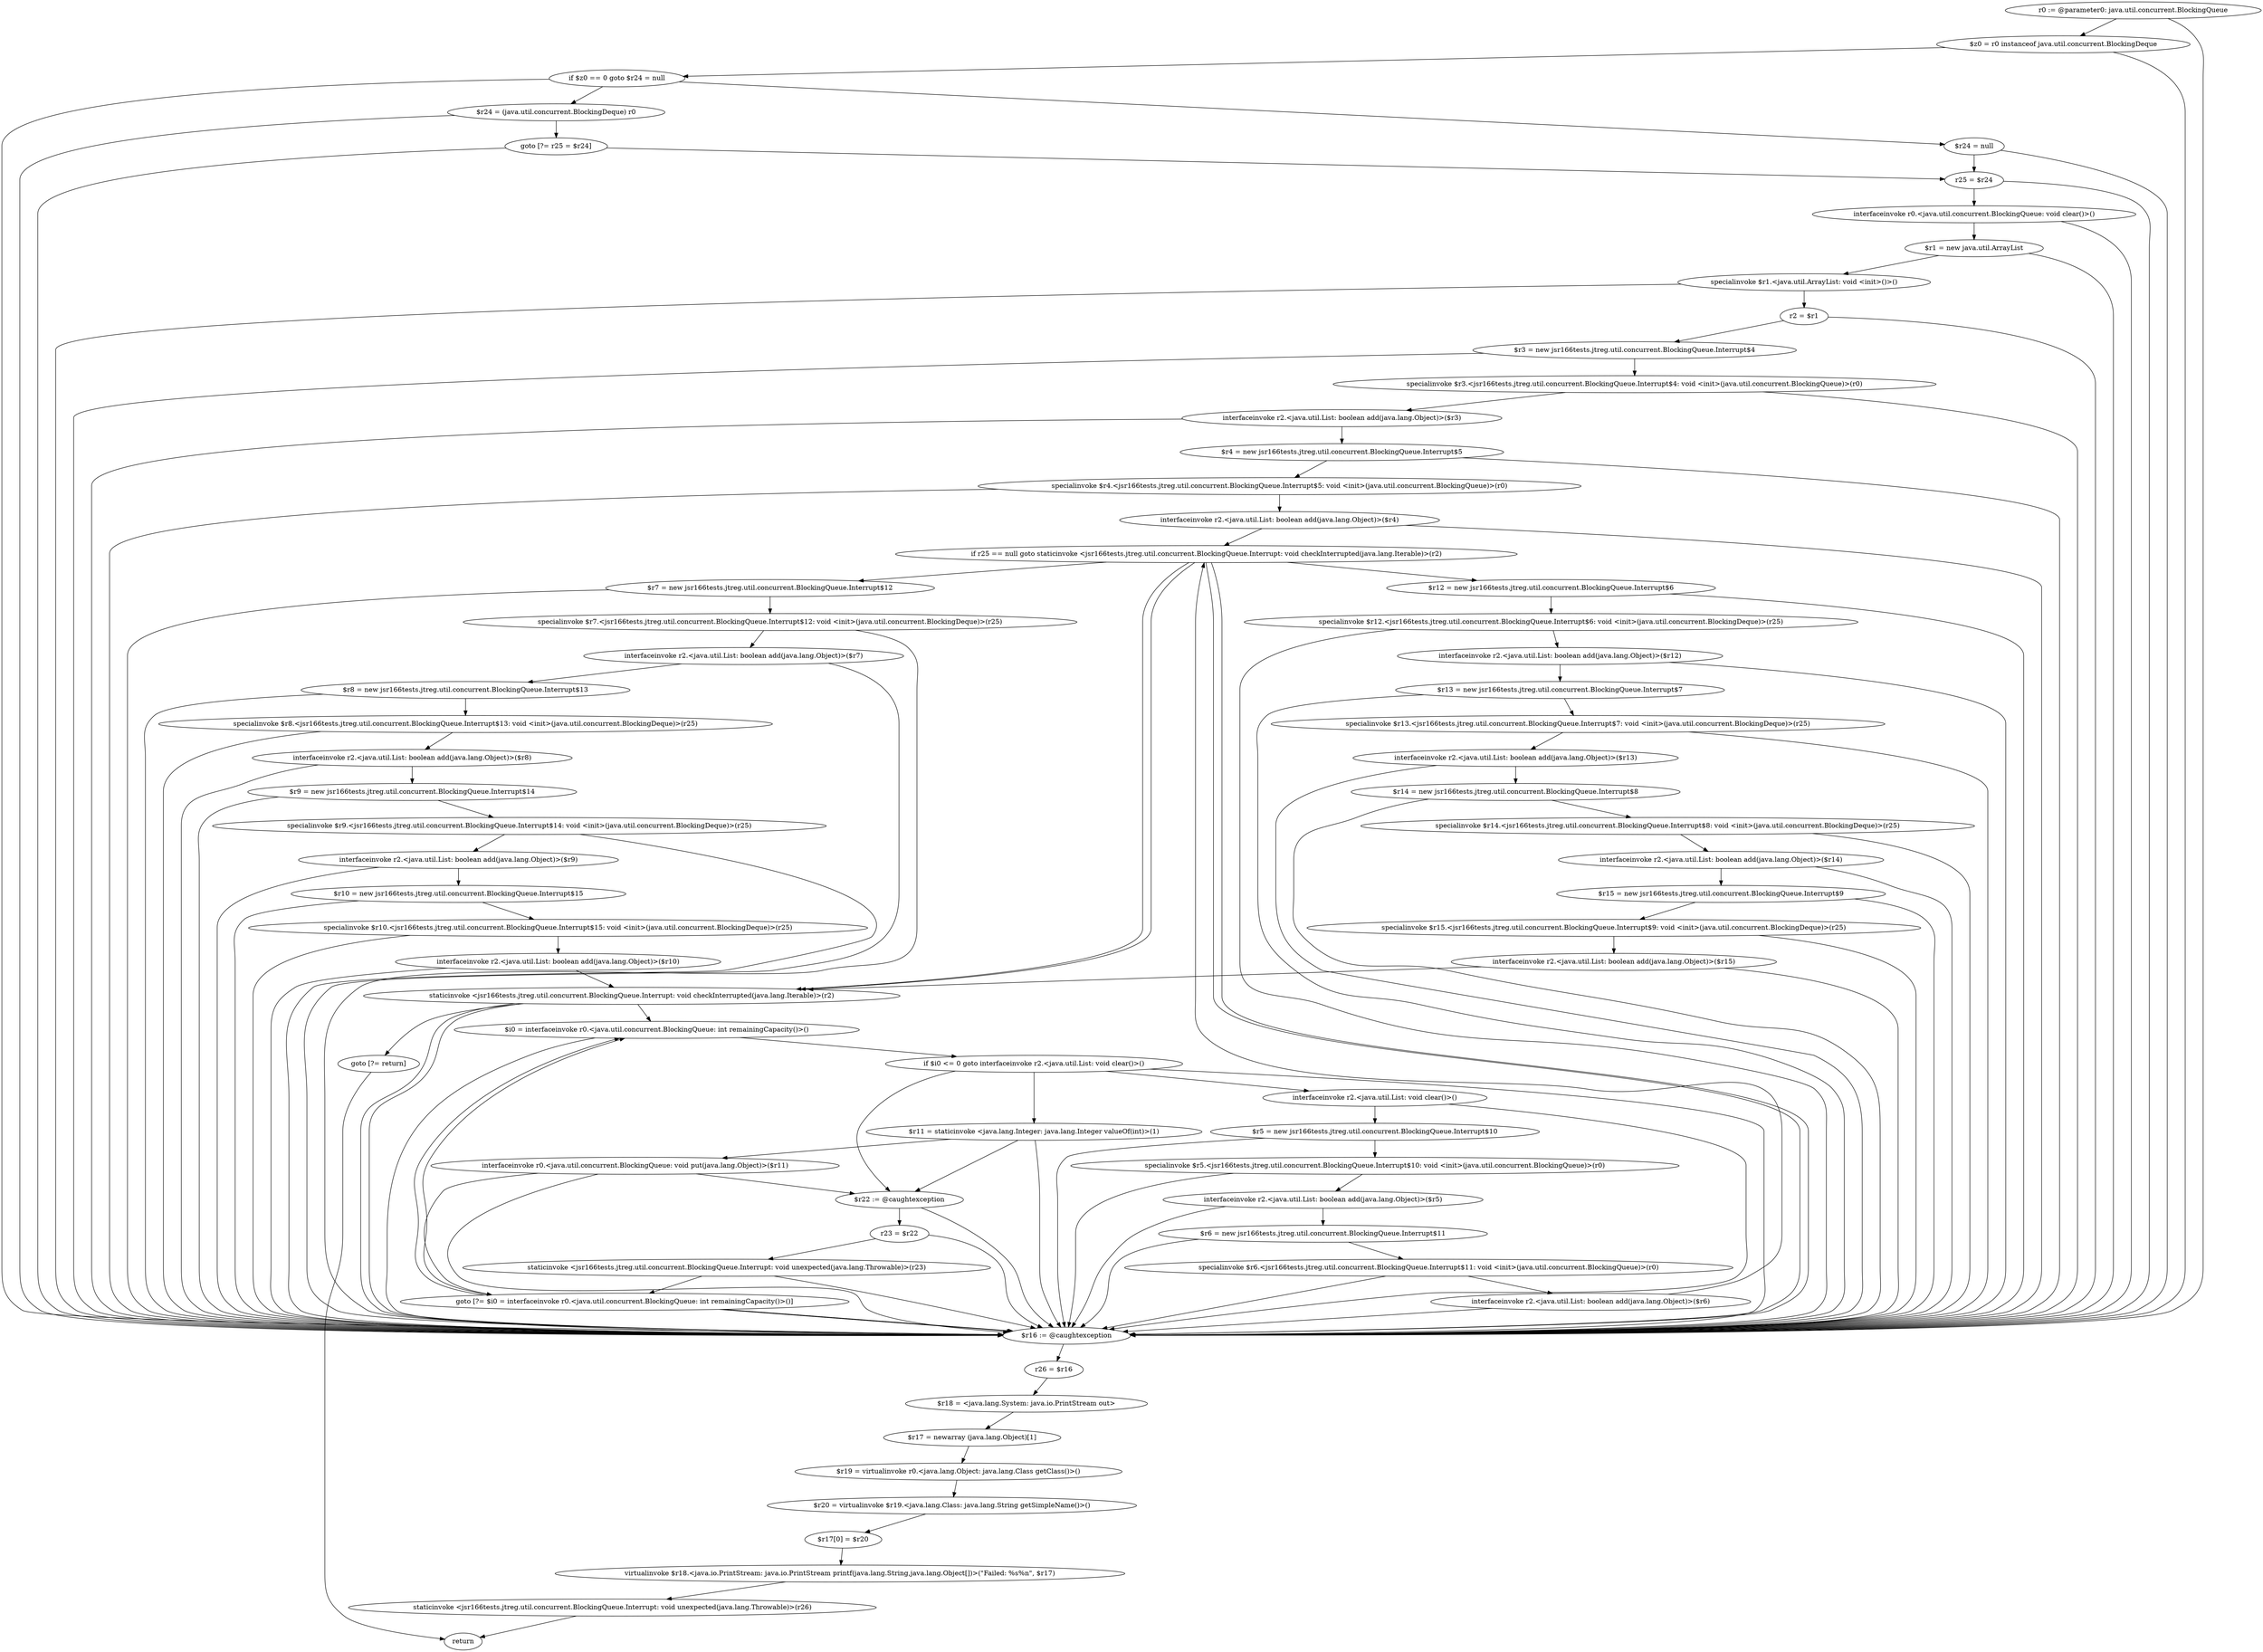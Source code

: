digraph "unitGraph" {
    "r0 := @parameter0: java.util.concurrent.BlockingQueue"
    "$z0 = r0 instanceof java.util.concurrent.BlockingDeque"
    "if $z0 == 0 goto $r24 = null"
    "$r24 = (java.util.concurrent.BlockingDeque) r0"
    "goto [?= r25 = $r24]"
    "$r24 = null"
    "r25 = $r24"
    "interfaceinvoke r0.<java.util.concurrent.BlockingQueue: void clear()>()"
    "$r1 = new java.util.ArrayList"
    "specialinvoke $r1.<java.util.ArrayList: void <init>()>()"
    "r2 = $r1"
    "$r3 = new jsr166tests.jtreg.util.concurrent.BlockingQueue.Interrupt$4"
    "specialinvoke $r3.<jsr166tests.jtreg.util.concurrent.BlockingQueue.Interrupt$4: void <init>(java.util.concurrent.BlockingQueue)>(r0)"
    "interfaceinvoke r2.<java.util.List: boolean add(java.lang.Object)>($r3)"
    "$r4 = new jsr166tests.jtreg.util.concurrent.BlockingQueue.Interrupt$5"
    "specialinvoke $r4.<jsr166tests.jtreg.util.concurrent.BlockingQueue.Interrupt$5: void <init>(java.util.concurrent.BlockingQueue)>(r0)"
    "interfaceinvoke r2.<java.util.List: boolean add(java.lang.Object)>($r4)"
    "if r25 == null goto staticinvoke <jsr166tests.jtreg.util.concurrent.BlockingQueue.Interrupt: void checkInterrupted(java.lang.Iterable)>(r2)"
    "$r12 = new jsr166tests.jtreg.util.concurrent.BlockingQueue.Interrupt$6"
    "specialinvoke $r12.<jsr166tests.jtreg.util.concurrent.BlockingQueue.Interrupt$6: void <init>(java.util.concurrent.BlockingDeque)>(r25)"
    "interfaceinvoke r2.<java.util.List: boolean add(java.lang.Object)>($r12)"
    "$r13 = new jsr166tests.jtreg.util.concurrent.BlockingQueue.Interrupt$7"
    "specialinvoke $r13.<jsr166tests.jtreg.util.concurrent.BlockingQueue.Interrupt$7: void <init>(java.util.concurrent.BlockingDeque)>(r25)"
    "interfaceinvoke r2.<java.util.List: boolean add(java.lang.Object)>($r13)"
    "$r14 = new jsr166tests.jtreg.util.concurrent.BlockingQueue.Interrupt$8"
    "specialinvoke $r14.<jsr166tests.jtreg.util.concurrent.BlockingQueue.Interrupt$8: void <init>(java.util.concurrent.BlockingDeque)>(r25)"
    "interfaceinvoke r2.<java.util.List: boolean add(java.lang.Object)>($r14)"
    "$r15 = new jsr166tests.jtreg.util.concurrent.BlockingQueue.Interrupt$9"
    "specialinvoke $r15.<jsr166tests.jtreg.util.concurrent.BlockingQueue.Interrupt$9: void <init>(java.util.concurrent.BlockingDeque)>(r25)"
    "interfaceinvoke r2.<java.util.List: boolean add(java.lang.Object)>($r15)"
    "staticinvoke <jsr166tests.jtreg.util.concurrent.BlockingQueue.Interrupt: void checkInterrupted(java.lang.Iterable)>(r2)"
    "$i0 = interfaceinvoke r0.<java.util.concurrent.BlockingQueue: int remainingCapacity()>()"
    "if $i0 <= 0 goto interfaceinvoke r2.<java.util.List: void clear()>()"
    "$r11 = staticinvoke <java.lang.Integer: java.lang.Integer valueOf(int)>(1)"
    "interfaceinvoke r0.<java.util.concurrent.BlockingQueue: void put(java.lang.Object)>($r11)"
    "goto [?= $i0 = interfaceinvoke r0.<java.util.concurrent.BlockingQueue: int remainingCapacity()>()]"
    "$r22 := @caughtexception"
    "r23 = $r22"
    "staticinvoke <jsr166tests.jtreg.util.concurrent.BlockingQueue.Interrupt: void unexpected(java.lang.Throwable)>(r23)"
    "interfaceinvoke r2.<java.util.List: void clear()>()"
    "$r5 = new jsr166tests.jtreg.util.concurrent.BlockingQueue.Interrupt$10"
    "specialinvoke $r5.<jsr166tests.jtreg.util.concurrent.BlockingQueue.Interrupt$10: void <init>(java.util.concurrent.BlockingQueue)>(r0)"
    "interfaceinvoke r2.<java.util.List: boolean add(java.lang.Object)>($r5)"
    "$r6 = new jsr166tests.jtreg.util.concurrent.BlockingQueue.Interrupt$11"
    "specialinvoke $r6.<jsr166tests.jtreg.util.concurrent.BlockingQueue.Interrupt$11: void <init>(java.util.concurrent.BlockingQueue)>(r0)"
    "interfaceinvoke r2.<java.util.List: boolean add(java.lang.Object)>($r6)"
    "$r7 = new jsr166tests.jtreg.util.concurrent.BlockingQueue.Interrupt$12"
    "specialinvoke $r7.<jsr166tests.jtreg.util.concurrent.BlockingQueue.Interrupt$12: void <init>(java.util.concurrent.BlockingDeque)>(r25)"
    "interfaceinvoke r2.<java.util.List: boolean add(java.lang.Object)>($r7)"
    "$r8 = new jsr166tests.jtreg.util.concurrent.BlockingQueue.Interrupt$13"
    "specialinvoke $r8.<jsr166tests.jtreg.util.concurrent.BlockingQueue.Interrupt$13: void <init>(java.util.concurrent.BlockingDeque)>(r25)"
    "interfaceinvoke r2.<java.util.List: boolean add(java.lang.Object)>($r8)"
    "$r9 = new jsr166tests.jtreg.util.concurrent.BlockingQueue.Interrupt$14"
    "specialinvoke $r9.<jsr166tests.jtreg.util.concurrent.BlockingQueue.Interrupt$14: void <init>(java.util.concurrent.BlockingDeque)>(r25)"
    "interfaceinvoke r2.<java.util.List: boolean add(java.lang.Object)>($r9)"
    "$r10 = new jsr166tests.jtreg.util.concurrent.BlockingQueue.Interrupt$15"
    "specialinvoke $r10.<jsr166tests.jtreg.util.concurrent.BlockingQueue.Interrupt$15: void <init>(java.util.concurrent.BlockingDeque)>(r25)"
    "interfaceinvoke r2.<java.util.List: boolean add(java.lang.Object)>($r10)"
    "goto [?= return]"
    "$r16 := @caughtexception"
    "r26 = $r16"
    "$r18 = <java.lang.System: java.io.PrintStream out>"
    "$r17 = newarray (java.lang.Object)[1]"
    "$r19 = virtualinvoke r0.<java.lang.Object: java.lang.Class getClass()>()"
    "$r20 = virtualinvoke $r19.<java.lang.Class: java.lang.String getSimpleName()>()"
    "$r17[0] = $r20"
    "virtualinvoke $r18.<java.io.PrintStream: java.io.PrintStream printf(java.lang.String,java.lang.Object[])>(\"Failed: %s%n\", $r17)"
    "staticinvoke <jsr166tests.jtreg.util.concurrent.BlockingQueue.Interrupt: void unexpected(java.lang.Throwable)>(r26)"
    "return"
    "r0 := @parameter0: java.util.concurrent.BlockingQueue"->"$z0 = r0 instanceof java.util.concurrent.BlockingDeque";
    "r0 := @parameter0: java.util.concurrent.BlockingQueue"->"$r16 := @caughtexception";
    "$z0 = r0 instanceof java.util.concurrent.BlockingDeque"->"if $z0 == 0 goto $r24 = null";
    "$z0 = r0 instanceof java.util.concurrent.BlockingDeque"->"$r16 := @caughtexception";
    "if $z0 == 0 goto $r24 = null"->"$r24 = (java.util.concurrent.BlockingDeque) r0";
    "if $z0 == 0 goto $r24 = null"->"$r24 = null";
    "if $z0 == 0 goto $r24 = null"->"$r16 := @caughtexception";
    "$r24 = (java.util.concurrent.BlockingDeque) r0"->"goto [?= r25 = $r24]";
    "$r24 = (java.util.concurrent.BlockingDeque) r0"->"$r16 := @caughtexception";
    "goto [?= r25 = $r24]"->"r25 = $r24";
    "goto [?= r25 = $r24]"->"$r16 := @caughtexception";
    "$r24 = null"->"r25 = $r24";
    "$r24 = null"->"$r16 := @caughtexception";
    "r25 = $r24"->"interfaceinvoke r0.<java.util.concurrent.BlockingQueue: void clear()>()";
    "r25 = $r24"->"$r16 := @caughtexception";
    "interfaceinvoke r0.<java.util.concurrent.BlockingQueue: void clear()>()"->"$r1 = new java.util.ArrayList";
    "interfaceinvoke r0.<java.util.concurrent.BlockingQueue: void clear()>()"->"$r16 := @caughtexception";
    "$r1 = new java.util.ArrayList"->"specialinvoke $r1.<java.util.ArrayList: void <init>()>()";
    "$r1 = new java.util.ArrayList"->"$r16 := @caughtexception";
    "specialinvoke $r1.<java.util.ArrayList: void <init>()>()"->"r2 = $r1";
    "specialinvoke $r1.<java.util.ArrayList: void <init>()>()"->"$r16 := @caughtexception";
    "r2 = $r1"->"$r3 = new jsr166tests.jtreg.util.concurrent.BlockingQueue.Interrupt$4";
    "r2 = $r1"->"$r16 := @caughtexception";
    "$r3 = new jsr166tests.jtreg.util.concurrent.BlockingQueue.Interrupt$4"->"specialinvoke $r3.<jsr166tests.jtreg.util.concurrent.BlockingQueue.Interrupt$4: void <init>(java.util.concurrent.BlockingQueue)>(r0)";
    "$r3 = new jsr166tests.jtreg.util.concurrent.BlockingQueue.Interrupt$4"->"$r16 := @caughtexception";
    "specialinvoke $r3.<jsr166tests.jtreg.util.concurrent.BlockingQueue.Interrupt$4: void <init>(java.util.concurrent.BlockingQueue)>(r0)"->"interfaceinvoke r2.<java.util.List: boolean add(java.lang.Object)>($r3)";
    "specialinvoke $r3.<jsr166tests.jtreg.util.concurrent.BlockingQueue.Interrupt$4: void <init>(java.util.concurrent.BlockingQueue)>(r0)"->"$r16 := @caughtexception";
    "interfaceinvoke r2.<java.util.List: boolean add(java.lang.Object)>($r3)"->"$r4 = new jsr166tests.jtreg.util.concurrent.BlockingQueue.Interrupt$5";
    "interfaceinvoke r2.<java.util.List: boolean add(java.lang.Object)>($r3)"->"$r16 := @caughtexception";
    "$r4 = new jsr166tests.jtreg.util.concurrent.BlockingQueue.Interrupt$5"->"specialinvoke $r4.<jsr166tests.jtreg.util.concurrent.BlockingQueue.Interrupt$5: void <init>(java.util.concurrent.BlockingQueue)>(r0)";
    "$r4 = new jsr166tests.jtreg.util.concurrent.BlockingQueue.Interrupt$5"->"$r16 := @caughtexception";
    "specialinvoke $r4.<jsr166tests.jtreg.util.concurrent.BlockingQueue.Interrupt$5: void <init>(java.util.concurrent.BlockingQueue)>(r0)"->"interfaceinvoke r2.<java.util.List: boolean add(java.lang.Object)>($r4)";
    "specialinvoke $r4.<jsr166tests.jtreg.util.concurrent.BlockingQueue.Interrupt$5: void <init>(java.util.concurrent.BlockingQueue)>(r0)"->"$r16 := @caughtexception";
    "interfaceinvoke r2.<java.util.List: boolean add(java.lang.Object)>($r4)"->"if r25 == null goto staticinvoke <jsr166tests.jtreg.util.concurrent.BlockingQueue.Interrupt: void checkInterrupted(java.lang.Iterable)>(r2)";
    "interfaceinvoke r2.<java.util.List: boolean add(java.lang.Object)>($r4)"->"$r16 := @caughtexception";
    "if r25 == null goto staticinvoke <jsr166tests.jtreg.util.concurrent.BlockingQueue.Interrupt: void checkInterrupted(java.lang.Iterable)>(r2)"->"$r12 = new jsr166tests.jtreg.util.concurrent.BlockingQueue.Interrupt$6";
    "if r25 == null goto staticinvoke <jsr166tests.jtreg.util.concurrent.BlockingQueue.Interrupt: void checkInterrupted(java.lang.Iterable)>(r2)"->"staticinvoke <jsr166tests.jtreg.util.concurrent.BlockingQueue.Interrupt: void checkInterrupted(java.lang.Iterable)>(r2)";
    "if r25 == null goto staticinvoke <jsr166tests.jtreg.util.concurrent.BlockingQueue.Interrupt: void checkInterrupted(java.lang.Iterable)>(r2)"->"$r16 := @caughtexception";
    "$r12 = new jsr166tests.jtreg.util.concurrent.BlockingQueue.Interrupt$6"->"specialinvoke $r12.<jsr166tests.jtreg.util.concurrent.BlockingQueue.Interrupt$6: void <init>(java.util.concurrent.BlockingDeque)>(r25)";
    "$r12 = new jsr166tests.jtreg.util.concurrent.BlockingQueue.Interrupt$6"->"$r16 := @caughtexception";
    "specialinvoke $r12.<jsr166tests.jtreg.util.concurrent.BlockingQueue.Interrupt$6: void <init>(java.util.concurrent.BlockingDeque)>(r25)"->"interfaceinvoke r2.<java.util.List: boolean add(java.lang.Object)>($r12)";
    "specialinvoke $r12.<jsr166tests.jtreg.util.concurrent.BlockingQueue.Interrupt$6: void <init>(java.util.concurrent.BlockingDeque)>(r25)"->"$r16 := @caughtexception";
    "interfaceinvoke r2.<java.util.List: boolean add(java.lang.Object)>($r12)"->"$r13 = new jsr166tests.jtreg.util.concurrent.BlockingQueue.Interrupt$7";
    "interfaceinvoke r2.<java.util.List: boolean add(java.lang.Object)>($r12)"->"$r16 := @caughtexception";
    "$r13 = new jsr166tests.jtreg.util.concurrent.BlockingQueue.Interrupt$7"->"specialinvoke $r13.<jsr166tests.jtreg.util.concurrent.BlockingQueue.Interrupt$7: void <init>(java.util.concurrent.BlockingDeque)>(r25)";
    "$r13 = new jsr166tests.jtreg.util.concurrent.BlockingQueue.Interrupt$7"->"$r16 := @caughtexception";
    "specialinvoke $r13.<jsr166tests.jtreg.util.concurrent.BlockingQueue.Interrupt$7: void <init>(java.util.concurrent.BlockingDeque)>(r25)"->"interfaceinvoke r2.<java.util.List: boolean add(java.lang.Object)>($r13)";
    "specialinvoke $r13.<jsr166tests.jtreg.util.concurrent.BlockingQueue.Interrupt$7: void <init>(java.util.concurrent.BlockingDeque)>(r25)"->"$r16 := @caughtexception";
    "interfaceinvoke r2.<java.util.List: boolean add(java.lang.Object)>($r13)"->"$r14 = new jsr166tests.jtreg.util.concurrent.BlockingQueue.Interrupt$8";
    "interfaceinvoke r2.<java.util.List: boolean add(java.lang.Object)>($r13)"->"$r16 := @caughtexception";
    "$r14 = new jsr166tests.jtreg.util.concurrent.BlockingQueue.Interrupt$8"->"specialinvoke $r14.<jsr166tests.jtreg.util.concurrent.BlockingQueue.Interrupt$8: void <init>(java.util.concurrent.BlockingDeque)>(r25)";
    "$r14 = new jsr166tests.jtreg.util.concurrent.BlockingQueue.Interrupt$8"->"$r16 := @caughtexception";
    "specialinvoke $r14.<jsr166tests.jtreg.util.concurrent.BlockingQueue.Interrupt$8: void <init>(java.util.concurrent.BlockingDeque)>(r25)"->"interfaceinvoke r2.<java.util.List: boolean add(java.lang.Object)>($r14)";
    "specialinvoke $r14.<jsr166tests.jtreg.util.concurrent.BlockingQueue.Interrupt$8: void <init>(java.util.concurrent.BlockingDeque)>(r25)"->"$r16 := @caughtexception";
    "interfaceinvoke r2.<java.util.List: boolean add(java.lang.Object)>($r14)"->"$r15 = new jsr166tests.jtreg.util.concurrent.BlockingQueue.Interrupt$9";
    "interfaceinvoke r2.<java.util.List: boolean add(java.lang.Object)>($r14)"->"$r16 := @caughtexception";
    "$r15 = new jsr166tests.jtreg.util.concurrent.BlockingQueue.Interrupt$9"->"specialinvoke $r15.<jsr166tests.jtreg.util.concurrent.BlockingQueue.Interrupt$9: void <init>(java.util.concurrent.BlockingDeque)>(r25)";
    "$r15 = new jsr166tests.jtreg.util.concurrent.BlockingQueue.Interrupt$9"->"$r16 := @caughtexception";
    "specialinvoke $r15.<jsr166tests.jtreg.util.concurrent.BlockingQueue.Interrupt$9: void <init>(java.util.concurrent.BlockingDeque)>(r25)"->"interfaceinvoke r2.<java.util.List: boolean add(java.lang.Object)>($r15)";
    "specialinvoke $r15.<jsr166tests.jtreg.util.concurrent.BlockingQueue.Interrupt$9: void <init>(java.util.concurrent.BlockingDeque)>(r25)"->"$r16 := @caughtexception";
    "interfaceinvoke r2.<java.util.List: boolean add(java.lang.Object)>($r15)"->"staticinvoke <jsr166tests.jtreg.util.concurrent.BlockingQueue.Interrupt: void checkInterrupted(java.lang.Iterable)>(r2)";
    "interfaceinvoke r2.<java.util.List: boolean add(java.lang.Object)>($r15)"->"$r16 := @caughtexception";
    "staticinvoke <jsr166tests.jtreg.util.concurrent.BlockingQueue.Interrupt: void checkInterrupted(java.lang.Iterable)>(r2)"->"$i0 = interfaceinvoke r0.<java.util.concurrent.BlockingQueue: int remainingCapacity()>()";
    "staticinvoke <jsr166tests.jtreg.util.concurrent.BlockingQueue.Interrupt: void checkInterrupted(java.lang.Iterable)>(r2)"->"$r16 := @caughtexception";
    "$i0 = interfaceinvoke r0.<java.util.concurrent.BlockingQueue: int remainingCapacity()>()"->"if $i0 <= 0 goto interfaceinvoke r2.<java.util.List: void clear()>()";
    "$i0 = interfaceinvoke r0.<java.util.concurrent.BlockingQueue: int remainingCapacity()>()"->"$r16 := @caughtexception";
    "if $i0 <= 0 goto interfaceinvoke r2.<java.util.List: void clear()>()"->"$r11 = staticinvoke <java.lang.Integer: java.lang.Integer valueOf(int)>(1)";
    "if $i0 <= 0 goto interfaceinvoke r2.<java.util.List: void clear()>()"->"interfaceinvoke r2.<java.util.List: void clear()>()";
    "if $i0 <= 0 goto interfaceinvoke r2.<java.util.List: void clear()>()"->"$r22 := @caughtexception";
    "if $i0 <= 0 goto interfaceinvoke r2.<java.util.List: void clear()>()"->"$r16 := @caughtexception";
    "$r11 = staticinvoke <java.lang.Integer: java.lang.Integer valueOf(int)>(1)"->"$r22 := @caughtexception";
    "$r11 = staticinvoke <java.lang.Integer: java.lang.Integer valueOf(int)>(1)"->"$r16 := @caughtexception";
    "$r11 = staticinvoke <java.lang.Integer: java.lang.Integer valueOf(int)>(1)"->"interfaceinvoke r0.<java.util.concurrent.BlockingQueue: void put(java.lang.Object)>($r11)";
    "interfaceinvoke r0.<java.util.concurrent.BlockingQueue: void put(java.lang.Object)>($r11)"->"$r22 := @caughtexception";
    "interfaceinvoke r0.<java.util.concurrent.BlockingQueue: void put(java.lang.Object)>($r11)"->"$r16 := @caughtexception";
    "interfaceinvoke r0.<java.util.concurrent.BlockingQueue: void put(java.lang.Object)>($r11)"->"goto [?= $i0 = interfaceinvoke r0.<java.util.concurrent.BlockingQueue: int remainingCapacity()>()]";
    "goto [?= $i0 = interfaceinvoke r0.<java.util.concurrent.BlockingQueue: int remainingCapacity()>()]"->"$i0 = interfaceinvoke r0.<java.util.concurrent.BlockingQueue: int remainingCapacity()>()";
    "goto [?= $i0 = interfaceinvoke r0.<java.util.concurrent.BlockingQueue: int remainingCapacity()>()]"->"$r16 := @caughtexception";
    "$r22 := @caughtexception"->"r23 = $r22";
    "$r22 := @caughtexception"->"$r16 := @caughtexception";
    "r23 = $r22"->"staticinvoke <jsr166tests.jtreg.util.concurrent.BlockingQueue.Interrupt: void unexpected(java.lang.Throwable)>(r23)";
    "r23 = $r22"->"$r16 := @caughtexception";
    "staticinvoke <jsr166tests.jtreg.util.concurrent.BlockingQueue.Interrupt: void unexpected(java.lang.Throwable)>(r23)"->"goto [?= $i0 = interfaceinvoke r0.<java.util.concurrent.BlockingQueue: int remainingCapacity()>()]";
    "staticinvoke <jsr166tests.jtreg.util.concurrent.BlockingQueue.Interrupt: void unexpected(java.lang.Throwable)>(r23)"->"$r16 := @caughtexception";
    "goto [?= $i0 = interfaceinvoke r0.<java.util.concurrent.BlockingQueue: int remainingCapacity()>()]"->"$i0 = interfaceinvoke r0.<java.util.concurrent.BlockingQueue: int remainingCapacity()>()";
    "goto [?= $i0 = interfaceinvoke r0.<java.util.concurrent.BlockingQueue: int remainingCapacity()>()]"->"$r16 := @caughtexception";
    "interfaceinvoke r2.<java.util.List: void clear()>()"->"$r5 = new jsr166tests.jtreg.util.concurrent.BlockingQueue.Interrupt$10";
    "interfaceinvoke r2.<java.util.List: void clear()>()"->"$r16 := @caughtexception";
    "$r5 = new jsr166tests.jtreg.util.concurrent.BlockingQueue.Interrupt$10"->"specialinvoke $r5.<jsr166tests.jtreg.util.concurrent.BlockingQueue.Interrupt$10: void <init>(java.util.concurrent.BlockingQueue)>(r0)";
    "$r5 = new jsr166tests.jtreg.util.concurrent.BlockingQueue.Interrupt$10"->"$r16 := @caughtexception";
    "specialinvoke $r5.<jsr166tests.jtreg.util.concurrent.BlockingQueue.Interrupt$10: void <init>(java.util.concurrent.BlockingQueue)>(r0)"->"interfaceinvoke r2.<java.util.List: boolean add(java.lang.Object)>($r5)";
    "specialinvoke $r5.<jsr166tests.jtreg.util.concurrent.BlockingQueue.Interrupt$10: void <init>(java.util.concurrent.BlockingQueue)>(r0)"->"$r16 := @caughtexception";
    "interfaceinvoke r2.<java.util.List: boolean add(java.lang.Object)>($r5)"->"$r6 = new jsr166tests.jtreg.util.concurrent.BlockingQueue.Interrupt$11";
    "interfaceinvoke r2.<java.util.List: boolean add(java.lang.Object)>($r5)"->"$r16 := @caughtexception";
    "$r6 = new jsr166tests.jtreg.util.concurrent.BlockingQueue.Interrupt$11"->"specialinvoke $r6.<jsr166tests.jtreg.util.concurrent.BlockingQueue.Interrupt$11: void <init>(java.util.concurrent.BlockingQueue)>(r0)";
    "$r6 = new jsr166tests.jtreg.util.concurrent.BlockingQueue.Interrupt$11"->"$r16 := @caughtexception";
    "specialinvoke $r6.<jsr166tests.jtreg.util.concurrent.BlockingQueue.Interrupt$11: void <init>(java.util.concurrent.BlockingQueue)>(r0)"->"interfaceinvoke r2.<java.util.List: boolean add(java.lang.Object)>($r6)";
    "specialinvoke $r6.<jsr166tests.jtreg.util.concurrent.BlockingQueue.Interrupt$11: void <init>(java.util.concurrent.BlockingQueue)>(r0)"->"$r16 := @caughtexception";
    "interfaceinvoke r2.<java.util.List: boolean add(java.lang.Object)>($r6)"->"if r25 == null goto staticinvoke <jsr166tests.jtreg.util.concurrent.BlockingQueue.Interrupt: void checkInterrupted(java.lang.Iterable)>(r2)";
    "interfaceinvoke r2.<java.util.List: boolean add(java.lang.Object)>($r6)"->"$r16 := @caughtexception";
    "if r25 == null goto staticinvoke <jsr166tests.jtreg.util.concurrent.BlockingQueue.Interrupt: void checkInterrupted(java.lang.Iterable)>(r2)"->"$r7 = new jsr166tests.jtreg.util.concurrent.BlockingQueue.Interrupt$12";
    "if r25 == null goto staticinvoke <jsr166tests.jtreg.util.concurrent.BlockingQueue.Interrupt: void checkInterrupted(java.lang.Iterable)>(r2)"->"staticinvoke <jsr166tests.jtreg.util.concurrent.BlockingQueue.Interrupt: void checkInterrupted(java.lang.Iterable)>(r2)";
    "if r25 == null goto staticinvoke <jsr166tests.jtreg.util.concurrent.BlockingQueue.Interrupt: void checkInterrupted(java.lang.Iterable)>(r2)"->"$r16 := @caughtexception";
    "$r7 = new jsr166tests.jtreg.util.concurrent.BlockingQueue.Interrupt$12"->"specialinvoke $r7.<jsr166tests.jtreg.util.concurrent.BlockingQueue.Interrupt$12: void <init>(java.util.concurrent.BlockingDeque)>(r25)";
    "$r7 = new jsr166tests.jtreg.util.concurrent.BlockingQueue.Interrupt$12"->"$r16 := @caughtexception";
    "specialinvoke $r7.<jsr166tests.jtreg.util.concurrent.BlockingQueue.Interrupt$12: void <init>(java.util.concurrent.BlockingDeque)>(r25)"->"interfaceinvoke r2.<java.util.List: boolean add(java.lang.Object)>($r7)";
    "specialinvoke $r7.<jsr166tests.jtreg.util.concurrent.BlockingQueue.Interrupt$12: void <init>(java.util.concurrent.BlockingDeque)>(r25)"->"$r16 := @caughtexception";
    "interfaceinvoke r2.<java.util.List: boolean add(java.lang.Object)>($r7)"->"$r8 = new jsr166tests.jtreg.util.concurrent.BlockingQueue.Interrupt$13";
    "interfaceinvoke r2.<java.util.List: boolean add(java.lang.Object)>($r7)"->"$r16 := @caughtexception";
    "$r8 = new jsr166tests.jtreg.util.concurrent.BlockingQueue.Interrupt$13"->"specialinvoke $r8.<jsr166tests.jtreg.util.concurrent.BlockingQueue.Interrupt$13: void <init>(java.util.concurrent.BlockingDeque)>(r25)";
    "$r8 = new jsr166tests.jtreg.util.concurrent.BlockingQueue.Interrupt$13"->"$r16 := @caughtexception";
    "specialinvoke $r8.<jsr166tests.jtreg.util.concurrent.BlockingQueue.Interrupt$13: void <init>(java.util.concurrent.BlockingDeque)>(r25)"->"interfaceinvoke r2.<java.util.List: boolean add(java.lang.Object)>($r8)";
    "specialinvoke $r8.<jsr166tests.jtreg.util.concurrent.BlockingQueue.Interrupt$13: void <init>(java.util.concurrent.BlockingDeque)>(r25)"->"$r16 := @caughtexception";
    "interfaceinvoke r2.<java.util.List: boolean add(java.lang.Object)>($r8)"->"$r9 = new jsr166tests.jtreg.util.concurrent.BlockingQueue.Interrupt$14";
    "interfaceinvoke r2.<java.util.List: boolean add(java.lang.Object)>($r8)"->"$r16 := @caughtexception";
    "$r9 = new jsr166tests.jtreg.util.concurrent.BlockingQueue.Interrupt$14"->"specialinvoke $r9.<jsr166tests.jtreg.util.concurrent.BlockingQueue.Interrupt$14: void <init>(java.util.concurrent.BlockingDeque)>(r25)";
    "$r9 = new jsr166tests.jtreg.util.concurrent.BlockingQueue.Interrupt$14"->"$r16 := @caughtexception";
    "specialinvoke $r9.<jsr166tests.jtreg.util.concurrent.BlockingQueue.Interrupt$14: void <init>(java.util.concurrent.BlockingDeque)>(r25)"->"interfaceinvoke r2.<java.util.List: boolean add(java.lang.Object)>($r9)";
    "specialinvoke $r9.<jsr166tests.jtreg.util.concurrent.BlockingQueue.Interrupt$14: void <init>(java.util.concurrent.BlockingDeque)>(r25)"->"$r16 := @caughtexception";
    "interfaceinvoke r2.<java.util.List: boolean add(java.lang.Object)>($r9)"->"$r10 = new jsr166tests.jtreg.util.concurrent.BlockingQueue.Interrupt$15";
    "interfaceinvoke r2.<java.util.List: boolean add(java.lang.Object)>($r9)"->"$r16 := @caughtexception";
    "$r10 = new jsr166tests.jtreg.util.concurrent.BlockingQueue.Interrupt$15"->"specialinvoke $r10.<jsr166tests.jtreg.util.concurrent.BlockingQueue.Interrupt$15: void <init>(java.util.concurrent.BlockingDeque)>(r25)";
    "$r10 = new jsr166tests.jtreg.util.concurrent.BlockingQueue.Interrupt$15"->"$r16 := @caughtexception";
    "specialinvoke $r10.<jsr166tests.jtreg.util.concurrent.BlockingQueue.Interrupt$15: void <init>(java.util.concurrent.BlockingDeque)>(r25)"->"interfaceinvoke r2.<java.util.List: boolean add(java.lang.Object)>($r10)";
    "specialinvoke $r10.<jsr166tests.jtreg.util.concurrent.BlockingQueue.Interrupt$15: void <init>(java.util.concurrent.BlockingDeque)>(r25)"->"$r16 := @caughtexception";
    "interfaceinvoke r2.<java.util.List: boolean add(java.lang.Object)>($r10)"->"staticinvoke <jsr166tests.jtreg.util.concurrent.BlockingQueue.Interrupt: void checkInterrupted(java.lang.Iterable)>(r2)";
    "interfaceinvoke r2.<java.util.List: boolean add(java.lang.Object)>($r10)"->"$r16 := @caughtexception";
    "staticinvoke <jsr166tests.jtreg.util.concurrent.BlockingQueue.Interrupt: void checkInterrupted(java.lang.Iterable)>(r2)"->"goto [?= return]";
    "staticinvoke <jsr166tests.jtreg.util.concurrent.BlockingQueue.Interrupt: void checkInterrupted(java.lang.Iterable)>(r2)"->"$r16 := @caughtexception";
    "goto [?= return]"->"return";
    "$r16 := @caughtexception"->"r26 = $r16";
    "r26 = $r16"->"$r18 = <java.lang.System: java.io.PrintStream out>";
    "$r18 = <java.lang.System: java.io.PrintStream out>"->"$r17 = newarray (java.lang.Object)[1]";
    "$r17 = newarray (java.lang.Object)[1]"->"$r19 = virtualinvoke r0.<java.lang.Object: java.lang.Class getClass()>()";
    "$r19 = virtualinvoke r0.<java.lang.Object: java.lang.Class getClass()>()"->"$r20 = virtualinvoke $r19.<java.lang.Class: java.lang.String getSimpleName()>()";
    "$r20 = virtualinvoke $r19.<java.lang.Class: java.lang.String getSimpleName()>()"->"$r17[0] = $r20";
    "$r17[0] = $r20"->"virtualinvoke $r18.<java.io.PrintStream: java.io.PrintStream printf(java.lang.String,java.lang.Object[])>(\"Failed: %s%n\", $r17)";
    "virtualinvoke $r18.<java.io.PrintStream: java.io.PrintStream printf(java.lang.String,java.lang.Object[])>(\"Failed: %s%n\", $r17)"->"staticinvoke <jsr166tests.jtreg.util.concurrent.BlockingQueue.Interrupt: void unexpected(java.lang.Throwable)>(r26)";
    "staticinvoke <jsr166tests.jtreg.util.concurrent.BlockingQueue.Interrupt: void unexpected(java.lang.Throwable)>(r26)"->"return";
}
